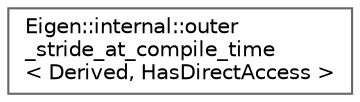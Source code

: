 digraph "Graphical Class Hierarchy"
{
 // LATEX_PDF_SIZE
  bgcolor="transparent";
  edge [fontname=Helvetica,fontsize=10,labelfontname=Helvetica,labelfontsize=10];
  node [fontname=Helvetica,fontsize=10,shape=box,height=0.2,width=0.4];
  rankdir="LR";
  Node0 [id="Node000000",label="Eigen::internal::outer\l_stride_at_compile_time\l\< Derived, HasDirectAccess \>",height=0.2,width=0.4,color="grey40", fillcolor="white", style="filled",URL="$structEigen_1_1internal_1_1outer__stride__at__compile__time.html",tooltip=" "];
}
